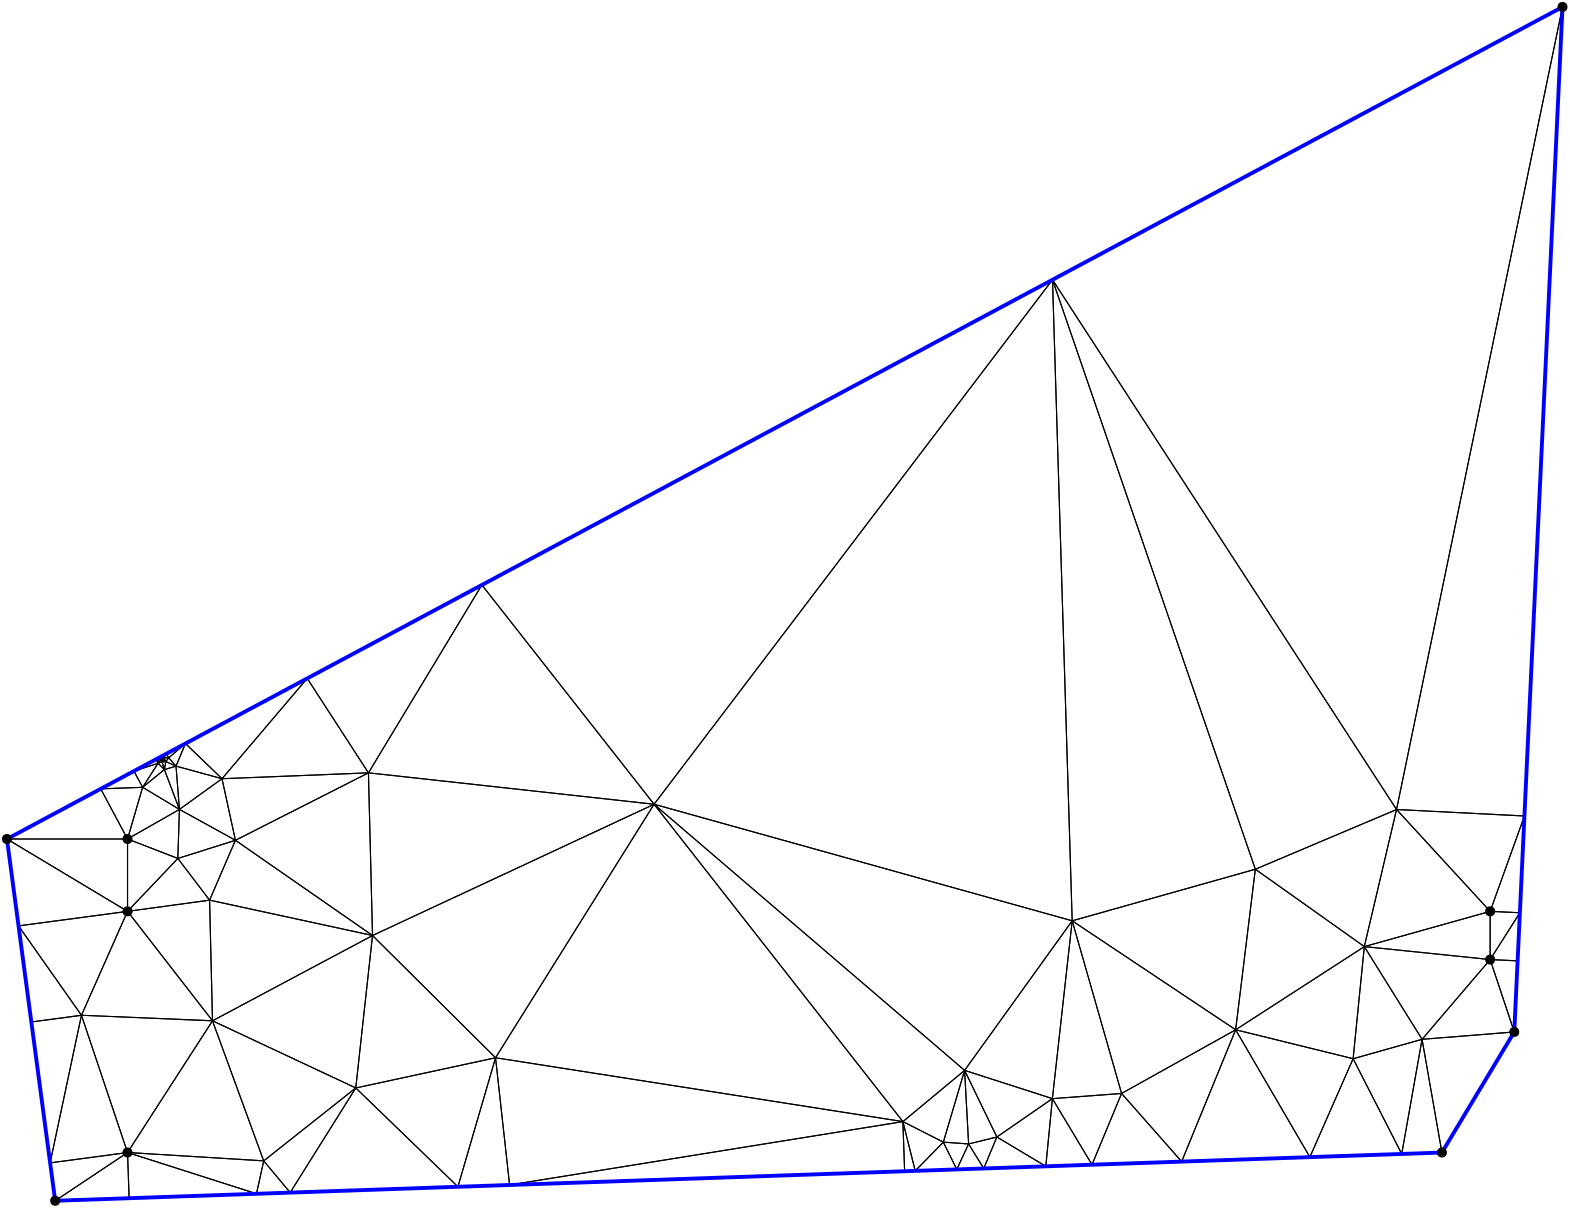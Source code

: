 <?xml version="1.0"?>
<!DOCTYPE ipe SYSTEM "ipe.dtd">
<ipe version="70218" creator="Ipe 7.2.24">
<info created="D:20221020151441" modified="D:20221020151441"/>
<ipestyle name="basic">
<symbol name="mark/disk(sx)" transformations="translations">
<path fill="sym-stroke">
0.6 0 0 0.6 0 0 e
</path>
</symbol>
<anglesize name="22.5 deg" value="22.5"/>
<anglesize name="30 deg" value="30"/>
<anglesize name="45 deg" value="45"/>
<anglesize name="60 deg" value="60"/>
<anglesize name="90 deg" value="90"/>
<arrowsize name="large" value="10"/>
<arrowsize name="small" value="5"/>
<arrowsize name="tiny" value="3"/>
<color name="blue" value="0 0 1"/>
<color name="gray" value="0.745"/>
<color name="green" value="0 1 0"/>
<color name="red" value="1 0 0"/>
<color name="pink" value="1 0.753 0.796"/>
<pen name="heavier" value="0.8"/>
<pen name="fat" value="1.4"/>
<pen name="ultrafat" value="2"/>
<gridsize name="16 pts (~6 mm)" value="16"/>
<gridsize name="32 pts (~12 mm)" value="32"/>
<gridsize name="4 pts" value="4"/>
<gridsize name="8 pts (~3 mm)" value="8"/>
<opacity name="10%" value="0.1"/>
<opacity name="25%" value="0.25"/>
<opacity name="50%" value="0.5"/>
<opacity name="75%" value="0.75"/>
<symbolsize name="large" value="5"/>
<symbolsize name="small" value="2"/>
<symbolsize name="tiny" value="1.1"/>
<textsize name="huge" value="\huge"/>
<textsize name="large" value="\large"/>
<textsize name="small" value="\small"/>
<textsize name="tiny" value="	iny"/>
<tiling name="falling" angle="-60" step="4" width="1"/>
<tiling name="rising" angle="30" step="4" width="1"/>
</ipestyle>
<page>
<layer name="hull"/>
<layer name="constraints"/>
<layer name="triangulation"/>
<layer name="obtuse"/>
<layer name="blub"/>
<layer name="problems"/>
<view layers="hull constraints triangulation obtuse blub" active="triangulation"/>
<path layer="triangulation" stroke="black">
31.5445 602.548 m 
33.3643 588.899 l 
</path>
<path layer="triangulation" stroke="black">
33.3643 588.899 m 
59.4109 606.264 l 
</path>
<path layer="triangulation" stroke="black">
59.4109 606.264 m 
31.5445 602.548 l 
</path>
<path layer="triangulation" stroke="black">
20.1705 687.853 m 
24.7817 653.269 l 
</path>
<path layer="triangulation" stroke="black">
24.7817 653.269 m 
42.8252 655.675 l 
</path>
<path layer="triangulation" stroke="black">
42.8252 655.675 m 
20.1705 687.853 l 
</path>
<path layer="triangulation" stroke="black">
59.4109 719.132 m 
16 719.132 l 
</path>
<path layer="triangulation" stroke="black">
16 719.132 m 
59.4109 693.085 l 
</path>
<path layer="triangulation" stroke="black">
59.4109 693.085 m 
59.4109 719.132 l 
</path>
<path layer="triangulation" stroke="black">
42.8252 655.675 m 
89.9953 653.682 l 
</path>
<path layer="triangulation" stroke="black">
89.9953 653.682 m 
59.4109 693.085 l 
</path>
<path layer="triangulation" stroke="black">
59.4109 693.085 m 
42.8252 655.675 l 
</path>
<path layer="triangulation" stroke="black">
70.8444 747.852 m 
71.3649 748.022 l 
</path>
<path layer="triangulation" stroke="black">
71.3649 748.022 m 
71.1556 748.32 l 
</path>
<path layer="triangulation" stroke="black">
71.1556 748.32 m 
70.8444 747.852 l 
</path>
<path layer="triangulation" stroke="black">
525.442 647.021 m 
500.622 640.031 l 
</path>
<path layer="triangulation" stroke="black">
500.622 640.031 m 
518.122 605.76 l 
</path>
<path layer="triangulation" stroke="black">
518.122 605.76 m 
525.442 647.021 l 
</path>
<path layer="triangulation" stroke="black">
72.531 748.299 m 
74.2297 748.372 l 
</path>
<path layer="triangulation" stroke="black">
74.2297 748.372 m 
73.3747 749.821 l 
</path>
<path layer="triangulation" stroke="black">
73.3747 749.821 m 
72.531 748.299 l 
</path>
<path layer="triangulation" stroke="black">
560.655 692.582 m 
549.953 693.085 l 
</path>
<path layer="triangulation" stroke="black">
549.953 693.085 m 
549.953 675.721 l 
</path>
<path layer="triangulation" stroke="black">
549.953 675.721 m 
560.655 692.582 l 
</path>
<path layer="triangulation" stroke="black">
72.6771 744.127 m 
73.2077 747.005 l 
</path>
<path layer="triangulation" stroke="black">
73.2077 747.005 m 
71.8423 746.85 l 
</path>
<path layer="triangulation" stroke="black">
71.8423 746.85 m 
72.6771 744.127 l 
</path>
<path layer="triangulation" stroke="black">
516.255 729.745 m 
465.423 708.248 l 
</path>
<path layer="triangulation" stroke="black">
465.423 708.248 m 
504.656 680.394 l 
</path>
<path layer="triangulation" stroke="black">
504.656 680.394 m 
516.255 729.745 l 
</path>
<path layer="triangulation" stroke="black">
500.622 640.031 m 
525.442 647.021 l 
</path>
<path layer="triangulation" stroke="black">
525.442 647.021 m 
504.656 680.394 l 
</path>
<path layer="triangulation" stroke="black">
504.656 680.394 m 
500.622 640.031 l 
</path>
<path layer="triangulation" stroke="black">
59.4109 693.085 m 
88.9551 697.116 l 
</path>
<path layer="triangulation" stroke="black">
88.9551 697.116 m 
77.5194 712.13 l 
</path>
<path layer="triangulation" stroke="black">
77.5194 712.13 m 
59.4109 693.085 l 
</path>
<path layer="triangulation" stroke="black">
64.843 737.735 m 
61.7168 743.585 l 
</path>
<path layer="triangulation" stroke="black">
61.7168 743.585 m 
49.7539 737.186 l 
</path>
<path layer="triangulation" stroke="black">
49.7539 737.186 m 
64.843 737.735 l 
</path>
<path layer="triangulation" stroke="black">
562.294 727.412 m 
549.953 693.085 l 
</path>
<path layer="triangulation" stroke="black">
549.953 693.085 m 
560.655 692.582 l 
</path>
<path layer="triangulation" stroke="black">
560.655 692.582 m 
562.294 727.412 l 
</path>
<path layer="triangulation" stroke="black">
16 719.132 m 
20.1705 687.853 l 
</path>
<path layer="triangulation" stroke="black">
20.1705 687.853 m 
59.4109 693.085 l 
</path>
<path layer="triangulation" stroke="black">
59.4109 693.085 m 
16 719.132 l 
</path>
<path layer="triangulation" stroke="black">
71.1556 748.32 m 
70.712 748.396 l 
</path>
<path layer="triangulation" stroke="black">
70.712 748.396 m 
70.8444 747.852 l 
</path>
<path layer="triangulation" stroke="black">
70.8444 747.852 m 
71.1556 748.32 l 
</path>
<path layer="triangulation" stroke="black">
77.5194 712.13 m 
78.0953 729.786 l 
</path>
<path layer="triangulation" stroke="black">
78.0953 729.786 m 
59.4109 719.132 l 
</path>
<path layer="triangulation" stroke="black">
59.4109 719.132 m 
77.5194 712.13 l 
</path>
<path layer="triangulation" stroke="black">
98.2532 718.669 m 
88.9551 697.116 l 
</path>
<path layer="triangulation" stroke="black">
88.9551 697.116 m 
147.606 684.389 l 
</path>
<path layer="triangulation" stroke="black">
147.606 684.389 m 
98.2532 718.669 l 
</path>
<path layer="triangulation" stroke="black">
77.5194 712.13 m 
88.9551 697.116 l 
</path>
<path layer="triangulation" stroke="black">
88.9551 697.116 m 
98.2532 718.669 l 
</path>
<path layer="triangulation" stroke="black">
98.2532 718.669 m 
77.5194 712.13 l 
</path>
<path layer="triangulation" stroke="black">
504.656 680.394 m 
465.423 708.248 l 
</path>
<path layer="triangulation" stroke="black">
465.423 708.248 m 
458.334 650.452 l 
</path>
<path layer="triangulation" stroke="black">
458.334 650.452 m 
504.656 680.394 l 
</path>
<path layer="triangulation" stroke="black">
71.7175 747.943 m 
72.531 748.299 l 
</path>
<path layer="triangulation" stroke="black">
72.531 748.299 m 
71.6041 748.383 l 
</path>
<path layer="triangulation" stroke="black">
71.6041 748.383 m 
71.7175 747.943 l 
</path>
<path layer="triangulation" stroke="black">
49.7539 737.186 m 
16 719.132 l 
</path>
<path layer="triangulation" stroke="black">
16 719.132 m 
59.4109 719.132 l 
</path>
<path layer="triangulation" stroke="black">
59.4109 719.132 m 
49.7539 737.186 l 
</path>
<path layer="triangulation" stroke="black">
71.0254 748.564 m 
70.712 748.396 l 
</path>
<path layer="triangulation" stroke="black">
70.712 748.396 m 
71.1556 748.32 l 
</path>
<path layer="triangulation" stroke="black">
71.1556 748.32 m 
71.0254 748.564 l 
</path>
<path layer="triangulation" stroke="black">
74.2297 748.372 m 
76.866 745.36 l 
</path>
<path layer="triangulation" stroke="black">
76.866 745.36 m 
80.2564 753.501 l 
</path>
<path layer="triangulation" stroke="black">
80.2564 753.501 m 
74.2297 748.372 l 
</path>
<path layer="triangulation" stroke="black">
146.136 742.943 m 
124.1 776.953 l 
</path>
<path layer="triangulation" stroke="black">
124.1 776.953 m 
93.4193 740.835 l 
</path>
<path layer="triangulation" stroke="black">
93.4193 740.835 m 
146.136 742.943 l 
</path>
<path layer="triangulation" stroke="black">
147.606 684.389 m 
89.9953 653.682 l 
</path>
<path layer="triangulation" stroke="black">
89.9953 653.682 m 
141.576 629.505 l 
</path>
<path layer="triangulation" stroke="black">
141.576 629.505 m 
147.606 684.389 l 
</path>
<path layer="triangulation" stroke="black">
516.255 729.745 m 
504.656 680.394 l 
</path>
<path layer="triangulation" stroke="black">
504.656 680.394 m 
549.953 693.085 l 
</path>
<path layer="triangulation" stroke="black">
549.953 693.085 m 
516.255 729.745 l 
</path>
<path layer="triangulation" stroke="black">
98.2532 718.669 m 
146.136 742.943 l 
</path>
<path layer="triangulation" stroke="black">
146.136 742.943 m 
93.4193 740.835 l 
</path>
<path layer="triangulation" stroke="black">
93.4193 740.835 m 
98.2532 718.669 l 
</path>
<path layer="triangulation" stroke="black">
549.953 693.085 m 
504.656 680.394 l 
</path>
<path layer="triangulation" stroke="black">
504.656 680.394 m 
549.953 675.721 l 
</path>
<path layer="triangulation" stroke="black">
549.953 675.721 m 
549.953 693.085 l 
</path>
<path layer="triangulation" stroke="black">
525.442 647.021 m 
532.589 606.264 l 
</path>
<path layer="triangulation" stroke="black">
532.589 606.264 m 
558.636 649.674 l 
</path>
<path layer="triangulation" stroke="black">
558.636 649.674 m 
525.442 647.021 l 
</path>
<path layer="triangulation" stroke="black">
549.953 675.721 m 
559.839 675.256 l 
</path>
<path layer="triangulation" stroke="black">
559.839 675.256 m 
560.655 692.582 l 
</path>
<path layer="triangulation" stroke="black">
560.655 692.582 m 
549.953 675.721 l 
</path>
<path layer="triangulation" stroke="black">
549.953 675.721 m 
558.636 649.674 l 
</path>
<path layer="triangulation" stroke="black">
558.636 649.674 m 
559.839 675.256 l 
</path>
<path layer="triangulation" stroke="black">
559.839 675.256 m 
549.953 675.721 l 
</path>
<path layer="triangulation" stroke="black">
360.757 635.833 m 
338.542 617.394 l 
</path>
<path layer="triangulation" stroke="black">
338.542 617.394 m 
353.102 610.003 l 
</path>
<path layer="triangulation" stroke="black">
353.102 610.003 m 
360.757 635.833 l 
</path>
<path layer="triangulation" stroke="black">
59.9826 589.825 m 
59.4109 606.264 l 
</path>
<path layer="triangulation" stroke="black">
59.4109 606.264 m 
33.3643 588.899 l 
</path>
<path layer="triangulation" stroke="black">
33.3643 588.899 m 
59.9826 589.825 l 
</path>
<path layer="triangulation" stroke="black">
458.334 650.452 m 
465.423 708.248 l 
</path>
<path layer="triangulation" stroke="black">
465.423 708.248 m 
399.487 689.678 l 
</path>
<path layer="triangulation" stroke="black">
399.487 689.678 m 
458.334 650.452 l 
</path>
<path layer="triangulation" stroke="black">
147.606 684.389 m 
191.894 640.376 l 
</path>
<path layer="triangulation" stroke="black">
191.894 640.376 m 
248.968 731.639 l 
</path>
<path layer="triangulation" stroke="black">
248.968 731.639 m 
147.606 684.389 l 
</path>
<path layer="triangulation" stroke="black">
372.373 611.85 m 
392.36 625.664 l 
</path>
<path layer="triangulation" stroke="black">
392.36 625.664 m 
360.757 635.833 l 
</path>
<path layer="triangulation" stroke="black">
360.757 635.833 m 
372.373 611.85 l 
</path>
<path layer="triangulation" stroke="black">
105.833 591.42 m 
108.435 603.259 l 
</path>
<path layer="triangulation" stroke="black">
108.435 603.259 m 
59.4109 606.264 l 
</path>
<path layer="triangulation" stroke="black">
59.4109 606.264 m 
105.833 591.42 l 
</path>
<path layer="triangulation" stroke="black">
42.8252 655.675 m 
31.5445 602.548 l 
</path>
<path layer="triangulation" stroke="black">
31.5445 602.548 m 
59.4109 606.264 l 
</path>
<path layer="triangulation" stroke="black">
59.4109 606.264 m 
42.8252 655.675 l 
</path>
<path layer="triangulation" stroke="black">
42.8252 655.675 m 
24.7817 653.269 l 
</path>
<path layer="triangulation" stroke="black">
24.7817 653.269 m 
31.5445 602.548 l 
</path>
<path layer="triangulation" stroke="black">
31.5445 602.548 m 
42.8252 655.675 l 
</path>
<path layer="triangulation" stroke="black">
89.9953 653.682 m 
42.8252 655.675 l 
</path>
<path layer="triangulation" stroke="black">
42.8252 655.675 m 
59.4109 606.264 l 
</path>
<path layer="triangulation" stroke="black">
59.4109 606.264 m 
89.9953 653.682 l 
</path>
<path layer="triangulation" stroke="black">
59.4109 693.085 m 
20.1705 687.853 l 
</path>
<path layer="triangulation" stroke="black">
20.1705 687.853 m 
42.8252 655.675 l 
</path>
<path layer="triangulation" stroke="black">
42.8252 655.675 m 
59.4109 693.085 l 
</path>
<path layer="triangulation" stroke="black">
191.894 640.376 m 
338.542 617.394 l 
</path>
<path layer="triangulation" stroke="black">
338.542 617.394 m 
248.968 731.639 l 
</path>
<path layer="triangulation" stroke="black">
248.968 731.639 m 
191.894 640.376 l 
</path>
<path layer="triangulation" stroke="black">
59.4109 693.085 m 
89.9953 653.682 l 
</path>
<path layer="triangulation" stroke="black">
89.9953 653.682 m 
88.9551 697.116 l 
</path>
<path layer="triangulation" stroke="black">
88.9551 697.116 m 
59.4109 693.085 l 
</path>
<path layer="triangulation" stroke="black">
59.4109 606.264 m 
59.9826 589.825 l 
</path>
<path layer="triangulation" stroke="black">
59.9826 589.825 m 
105.833 591.42 l 
</path>
<path layer="triangulation" stroke="black">
105.833 591.42 m 
59.4109 606.264 l 
</path>
<path layer="triangulation" stroke="black">
78.0953 729.786 m 
77.5194 712.13 l 
</path>
<path layer="triangulation" stroke="black">
77.5194 712.13 m 
98.2532 718.669 l 
</path>
<path layer="triangulation" stroke="black">
98.2532 718.669 m 
78.0953 729.786 l 
</path>
<path layer="triangulation" stroke="black">
59.4109 719.132 m 
59.4109 693.085 l 
</path>
<path layer="triangulation" stroke="black">
59.4109 693.085 m 
77.5194 712.13 l 
</path>
<path layer="triangulation" stroke="black">
77.5194 712.13 m 
59.4109 719.132 l 
</path>
<path layer="triangulation" stroke="black">
342.984 599.669 m 
353.102 610.003 l 
</path>
<path layer="triangulation" stroke="black">
353.102 610.003 m 
338.542 617.394 l 
</path>
<path layer="triangulation" stroke="black">
338.542 617.394 m 
342.984 599.669 l 
</path>
<path layer="triangulation" stroke="black">
196.957 594.589 m 
338.542 617.394 l 
</path>
<path layer="triangulation" stroke="black">
338.542 617.394 m 
191.894 640.376 l 
</path>
<path layer="triangulation" stroke="black">
191.894 640.376 m 
196.957 594.589 l 
</path>
<path layer="triangulation" stroke="black">
64.843 737.735 m 
78.0953 729.786 l 
</path>
<path layer="triangulation" stroke="black">
78.0953 729.786 m 
72.6771 744.127 l 
</path>
<path layer="triangulation" stroke="black">
72.6771 744.127 m 
64.843 737.735 l 
</path>
<path layer="triangulation" stroke="black">
93.4193 740.835 m 
80.2564 753.501 l 
</path>
<path layer="triangulation" stroke="black">
80.2564 753.501 m 
76.866 745.36 l 
</path>
<path layer="triangulation" stroke="black">
76.866 745.36 m 
93.4193 740.835 l 
</path>
<path layer="triangulation" stroke="black">
76.866 745.36 m 
78.0953 729.786 l 
</path>
<path layer="triangulation" stroke="black">
78.0953 729.786 m 
93.4193 740.835 l 
</path>
<path layer="triangulation" stroke="black">
93.4193 740.835 m 
76.866 745.36 l 
</path>
<path layer="triangulation" stroke="black">
72.6771 744.127 m 
70.3992 746.388 l 
</path>
<path layer="triangulation" stroke="black">
70.3992 746.388 m 
64.843 737.735 l 
</path>
<path layer="triangulation" stroke="black">
64.843 737.735 m 
72.6771 744.127 l 
</path>
<path layer="triangulation" stroke="black">
78.0953 729.786 m 
98.2532 718.669 l 
</path>
<path layer="triangulation" stroke="black">
98.2532 718.669 m 
93.4193 740.835 l 
</path>
<path layer="triangulation" stroke="black">
93.4193 740.835 m 
78.0953 729.786 l 
</path>
<path layer="triangulation" stroke="black">
88.9551 697.116 m 
89.9953 653.682 l 
</path>
<path layer="triangulation" stroke="black">
89.9953 653.682 m 
147.606 684.389 l 
</path>
<path layer="triangulation" stroke="black">
147.606 684.389 m 
88.9551 697.116 l 
</path>
<path layer="triangulation" stroke="black">
76.866 745.36 m 
72.6771 744.127 l 
</path>
<path layer="triangulation" stroke="black">
72.6771 744.127 m 
78.0953 729.786 l 
</path>
<path layer="triangulation" stroke="black">
78.0953 729.786 m 
76.866 745.36 l 
</path>
<path layer="triangulation" stroke="black">
76.866 745.36 m 
74.2297 748.372 l 
</path>
<path layer="triangulation" stroke="black">
74.2297 748.372 m 
73.2077 747.005 l 
</path>
<path layer="triangulation" stroke="black">
73.2077 747.005 m 
76.866 745.36 l 
</path>
<path layer="triangulation" stroke="black">
78.0953 729.786 m 
64.843 737.735 l 
</path>
<path layer="triangulation" stroke="black">
64.843 737.735 m 
59.4109 719.132 l 
</path>
<path layer="triangulation" stroke="black">
59.4109 719.132 m 
78.0953 729.786 l 
</path>
<path layer="triangulation" stroke="black">
70.3992 746.388 m 
61.7168 743.585 l 
</path>
<path layer="triangulation" stroke="black">
61.7168 743.585 m 
64.843 737.735 l 
</path>
<path layer="triangulation" stroke="black">
64.843 737.735 m 
70.3992 746.388 l 
</path>
<path layer="triangulation" stroke="black">
64.843 737.735 m 
49.7539 737.186 l 
</path>
<path layer="triangulation" stroke="black">
49.7539 737.186 m 
59.4109 719.132 l 
</path>
<path layer="triangulation" stroke="black">
59.4109 719.132 m 
64.843 737.735 l 
</path>
<path layer="triangulation" stroke="black">
70.3992 746.388 m 
71.4113 747.484 l 
</path>
<path layer="triangulation" stroke="black">
71.4113 747.484 m 
70.8444 747.852 l 
</path>
<path layer="triangulation" stroke="black">
70.8444 747.852 m 
70.3992 746.388 l 
</path>
<path layer="triangulation" stroke="black">
70.3992 746.388 m 
70.8444 747.852 l 
</path>
<path layer="triangulation" stroke="black">
70.8444 747.852 m 
70.0018 748.016 l 
</path>
<path layer="triangulation" stroke="black">
70.0018 748.016 m 
70.3992 746.388 l 
</path>
<path layer="triangulation" stroke="black">
71.4113 747.484 m 
71.3649 748.022 l 
</path>
<path layer="triangulation" stroke="black">
71.3649 748.022 m 
70.8444 747.852 l 
</path>
<path layer="triangulation" stroke="black">
70.8444 747.852 m 
71.4113 747.484 l 
</path>
<path layer="triangulation" stroke="black">
70.3992 746.388 m 
69.6336 747.82 l 
</path>
<path layer="triangulation" stroke="black">
69.6336 747.82 m 
61.7168 743.585 l 
</path>
<path layer="triangulation" stroke="black">
61.7168 743.585 m 
70.3992 746.388 l 
</path>
<path layer="triangulation" stroke="black">
70.3992 746.388 m 
70.0018 748.016 l 
</path>
<path layer="triangulation" stroke="black">
70.0018 748.016 m 
69.6336 747.82 l 
</path>
<path layer="triangulation" stroke="black">
69.6336 747.82 m 
70.3992 746.388 l 
</path>
<path layer="triangulation" stroke="black">
71.6041 748.383 m 
71.1556 748.32 l 
</path>
<path layer="triangulation" stroke="black">
71.1556 748.32 m 
71.3649 748.022 l 
</path>
<path layer="triangulation" stroke="black">
71.3649 748.022 m 
71.6041 748.383 l 
</path>
<path layer="triangulation" stroke="black">
70.8444 747.852 m 
70.5886 748.33 l 
</path>
<path layer="triangulation" stroke="black">
70.5886 748.33 m 
70.0018 748.016 l 
</path>
<path layer="triangulation" stroke="black">
70.0018 748.016 m 
70.8444 747.852 l 
</path>
<path layer="triangulation" stroke="black">
70.8444 747.852 m 
70.712 748.396 l 
</path>
<path layer="triangulation" stroke="black">
70.712 748.396 m 
70.5886 748.33 l 
</path>
<path layer="triangulation" stroke="black">
70.5886 748.33 m 
70.8444 747.852 l 
</path>
<path layer="triangulation" stroke="black">
71.6041 748.383 m 
71.2796 748.7 l 
</path>
<path layer="triangulation" stroke="black">
71.2796 748.7 m 
71.1556 748.32 l 
</path>
<path layer="triangulation" stroke="black">
71.1556 748.32 m 
71.6041 748.383 l 
</path>
<path layer="triangulation" stroke="black">
71.1556 748.32 m 
71.2796 748.7 l 
</path>
<path layer="triangulation" stroke="black">
71.2796 748.7 m 
71.0254 748.564 l 
</path>
<path layer="triangulation" stroke="black">
71.0254 748.564 m 
71.1556 748.32 l 
</path>
<path layer="triangulation" stroke="black">
71.6041 748.383 m 
71.4001 748.764 l 
</path>
<path layer="triangulation" stroke="black">
71.4001 748.764 m 
71.2796 748.7 l 
</path>
<path layer="triangulation" stroke="black">
71.2796 748.7 m 
71.6041 748.383 l 
</path>
<path layer="triangulation" stroke="black">
71.6041 748.383 m 
71.7918 748.974 l 
</path>
<path layer="triangulation" stroke="black">
71.7918 748.974 m 
71.4001 748.764 l 
</path>
<path layer="triangulation" stroke="black">
71.4001 748.764 m 
71.6041 748.383 l 
</path>
<path layer="triangulation" stroke="black">
71.6041 748.383 m 
72.531 748.299 l 
</path>
<path layer="triangulation" stroke="black">
72.531 748.299 m 
71.7918 748.974 l 
</path>
<path layer="triangulation" stroke="black">
71.7918 748.974 m 
71.6041 748.383 l 
</path>
<path layer="triangulation" stroke="black">
74.2297 748.372 m 
80.2564 753.501 l 
</path>
<path layer="triangulation" stroke="black">
80.2564 753.501 m 
73.3747 749.821 l 
</path>
<path layer="triangulation" stroke="black">
73.3747 749.821 m 
74.2297 748.372 l 
</path>
<path layer="triangulation" stroke="black">
71.7918 748.974 m 
72.531 748.299 l 
</path>
<path layer="triangulation" stroke="black">
72.531 748.299 m 
73.3747 749.821 l 
</path>
<path layer="triangulation" stroke="black">
73.3747 749.821 m 
71.7918 748.974 l 
</path>
<path layer="triangulation" stroke="black">
73.2077 747.005 m 
72.6771 744.127 l 
</path>
<path layer="triangulation" stroke="black">
72.6771 744.127 m 
76.866 745.36 l 
</path>
<path layer="triangulation" stroke="black">
76.866 745.36 m 
73.2077 747.005 l 
</path>
<path layer="triangulation" stroke="black">
71.3649 748.022 m 
71.7175 747.943 l 
</path>
<path layer="triangulation" stroke="black">
71.7175 747.943 m 
71.6041 748.383 l 
</path>
<path layer="triangulation" stroke="black">
71.6041 748.383 m 
71.3649 748.022 l 
</path>
<path layer="triangulation" stroke="black">
71.8423 746.85 m 
70.3992 746.388 l 
</path>
<path layer="triangulation" stroke="black">
70.3992 746.388 m 
72.6771 744.127 l 
</path>
<path layer="triangulation" stroke="black">
72.6771 744.127 m 
71.8423 746.85 l 
</path>
<path layer="triangulation" stroke="black">
71.4113 747.484 m 
71.7175 747.943 l 
</path>
<path layer="triangulation" stroke="black">
71.7175 747.943 m 
71.3649 748.022 l 
</path>
<path layer="triangulation" stroke="black">
71.3649 748.022 m 
71.4113 747.484 l 
</path>
<path layer="triangulation" stroke="black">
72.0108 747.549 m 
73.2077 747.005 l 
</path>
<path layer="triangulation" stroke="black">
73.2077 747.005 m 
72.531 748.299 l 
</path>
<path layer="triangulation" stroke="black">
72.531 748.299 m 
72.0108 747.549 l 
</path>
<path layer="triangulation" stroke="black">
72.531 748.299 m 
73.2077 747.005 l 
</path>
<path layer="triangulation" stroke="black">
73.2077 747.005 m 
74.2297 748.372 l 
</path>
<path layer="triangulation" stroke="black">
74.2297 748.372 m 
72.531 748.299 l 
</path>
<path layer="triangulation" stroke="black">
72.531 748.299 m 
71.7175 747.943 l 
</path>
<path layer="triangulation" stroke="black">
71.7175 747.943 m 
72.0108 747.549 l 
</path>
<path layer="triangulation" stroke="black">
72.0108 747.549 m 
72.531 748.299 l 
</path>
<path layer="triangulation" stroke="black">
71.4113 747.484 m 
72.0108 747.549 l 
</path>
<path layer="triangulation" stroke="black">
72.0108 747.549 m 
71.7175 747.943 l 
</path>
<path layer="triangulation" stroke="black">
71.7175 747.943 m 
71.4113 747.484 l 
</path>
<path layer="triangulation" stroke="black">
71.4113 747.484 m 
70.3992 746.388 l 
</path>
<path layer="triangulation" stroke="black">
70.3992 746.388 m 
71.8423 746.85 l 
</path>
<path layer="triangulation" stroke="black">
71.8423 746.85 m 
71.4113 747.484 l 
</path>
<path layer="triangulation" stroke="black">
72.0108 747.549 m 
71.8423 746.85 l 
</path>
<path layer="triangulation" stroke="black">
71.8423 746.85 m 
73.2077 747.005 l 
</path>
<path layer="triangulation" stroke="black">
73.2077 747.005 m 
72.0108 747.549 l 
</path>
<path layer="triangulation" stroke="black">
72.0108 747.549 m 
71.4113 747.484 l 
</path>
<path layer="triangulation" stroke="black">
71.4113 747.484 m 
71.8423 746.85 l 
</path>
<path layer="triangulation" stroke="black">
71.8423 746.85 m 
72.0108 747.549 l 
</path>
<path layer="triangulation" stroke="black">
392.36 625.664 m 
399.487 689.678 l 
</path>
<path layer="triangulation" stroke="black">
399.487 689.678 m 
360.757 635.833 l 
</path>
<path layer="triangulation" stroke="black">
360.757 635.833 m 
392.36 625.664 l 
</path>
<path layer="triangulation" stroke="black">
248.968 731.639 m 
338.542 617.394 l 
</path>
<path layer="triangulation" stroke="black">
338.542 617.394 m 
360.757 635.833 l 
</path>
<path layer="triangulation" stroke="black">
360.757 635.833 m 
248.968 731.639 l 
</path>
<path layer="triangulation" stroke="black">
108.435 603.259 m 
141.576 629.505 l 
</path>
<path layer="triangulation" stroke="black">
141.576 629.505 m 
89.9953 653.682 l 
</path>
<path layer="triangulation" stroke="black">
89.9953 653.682 m 
108.435 603.259 l 
</path>
<path layer="triangulation" stroke="black">
141.576 629.505 m 
178.35 593.942 l 
</path>
<path layer="triangulation" stroke="black">
178.35 593.942 m 
191.894 640.376 l 
</path>
<path layer="triangulation" stroke="black">
191.894 640.376 m 
141.576 629.505 l 
</path>
<path layer="triangulation" stroke="black">
146.136 742.943 m 
147.606 684.389 l 
</path>
<path layer="triangulation" stroke="black">
147.606 684.389 m 
248.968 731.639 l 
</path>
<path layer="triangulation" stroke="black">
248.968 731.639 m 
146.136 742.943 l 
</path>
<path layer="triangulation" stroke="black">
98.2532 718.669 m 
147.606 684.389 l 
</path>
<path layer="triangulation" stroke="black">
147.606 684.389 m 
146.136 742.943 l 
</path>
<path layer="triangulation" stroke="black">
146.136 742.943 m 
98.2532 718.669 l 
</path>
<path layer="triangulation" stroke="black">
141.576 629.505 m 
191.894 640.376 l 
</path>
<path layer="triangulation" stroke="black">
191.894 640.376 m 
147.606 684.389 l 
</path>
<path layer="triangulation" stroke="black">
147.606 684.389 m 
141.576 629.505 l 
</path>
<path layer="triangulation" stroke="black">
93.4193 740.835 m 
124.1 776.953 l 
</path>
<path layer="triangulation" stroke="black">
124.1 776.953 m 
80.2564 753.501 l 
</path>
<path layer="triangulation" stroke="black">
80.2564 753.501 m 
93.4193 740.835 l 
</path>
<path layer="triangulation" stroke="black">
146.136 742.943 m 
248.968 731.639 l 
</path>
<path layer="triangulation" stroke="black">
248.968 731.639 m 
186.978 810.585 l 
</path>
<path layer="triangulation" stroke="black">
186.978 810.585 m 
146.136 742.943 l 
</path>
<path layer="triangulation" stroke="black">
146.136 742.943 m 
186.978 810.585 l 
</path>
<path layer="triangulation" stroke="black">
186.978 810.585 m 
124.1 776.953 l 
</path>
<path layer="triangulation" stroke="black">
124.1 776.953 m 
146.136 742.943 l 
</path>
<path layer="triangulation" stroke="black">
248.968 731.639 m 
392.398 920.461 l 
</path>
<path layer="triangulation" stroke="black">
392.398 920.461 m 
186.978 810.585 l 
</path>
<path layer="triangulation" stroke="black">
186.978 810.585 m 
248.968 731.639 l 
</path>
<path layer="triangulation" stroke="black">
372.373 611.85 m 
360.757 635.833 l 
</path>
<path layer="triangulation" stroke="black">
360.757 635.833 m 
362.199 609.349 l 
</path>
<path layer="triangulation" stroke="black">
362.199 609.349 m 
372.373 611.85 l 
</path>
<path layer="triangulation" stroke="black">
549.953 693.085 m 
562.294 727.412 l 
</path>
<path layer="triangulation" stroke="black">
562.294 727.412 m 
516.255 729.745 l 
</path>
<path layer="triangulation" stroke="black">
516.255 729.745 m 
549.953 693.085 l 
</path>
<path layer="triangulation" stroke="black">
392.398 920.461 m 
248.968 731.639 l 
</path>
<path layer="triangulation" stroke="black">
248.968 731.639 m 
399.487 689.678 l 
</path>
<path layer="triangulation" stroke="black">
399.487 689.678 m 
392.398 920.461 l 
</path>
<path layer="triangulation" stroke="black">
576 1018.67 m 
392.398 920.461 l 
</path>
<path layer="triangulation" stroke="black">
392.398 920.461 m 
516.255 729.745 l 
</path>
<path layer="triangulation" stroke="black">
516.255 729.745 m 
576 1018.67 l 
</path>
<path layer="triangulation" stroke="black">
576 1018.67 m 
516.255 729.745 l 
</path>
<path layer="triangulation" stroke="black">
516.255 729.745 m 
562.294 727.412 l 
</path>
<path layer="triangulation" stroke="black">
562.294 727.412 m 
576 1018.67 l 
</path>
<path layer="triangulation" stroke="black">
392.398 920.461 m 
465.423 708.248 l 
</path>
<path layer="triangulation" stroke="black">
465.423 708.248 m 
516.255 729.745 l 
</path>
<path layer="triangulation" stroke="black">
516.255 729.745 m 
392.398 920.461 l 
</path>
<path layer="triangulation" stroke="black">
392.398 920.461 m 
399.487 689.678 l 
</path>
<path layer="triangulation" stroke="black">
399.487 689.678 m 
465.423 708.248 l 
</path>
<path layer="triangulation" stroke="black">
465.423 708.248 m 
392.398 920.461 l 
</path>
<path layer="triangulation" stroke="black">
248.968 731.639 m 
360.757 635.833 l 
</path>
<path layer="triangulation" stroke="black">
360.757 635.833 m 
399.487 689.678 l 
</path>
<path layer="triangulation" stroke="black">
399.487 689.678 m 
248.968 731.639 l 
</path>
<path layer="triangulation" stroke="black">
438.893 603.005 m 
458.334 650.452 l 
</path>
<path layer="triangulation" stroke="black">
458.334 650.452 m 
417.273 627.529 l 
</path>
<path layer="triangulation" stroke="black">
417.273 627.529 m 
438.893 603.005 l 
</path>
<path layer="triangulation" stroke="black">
500.622 640.031 m 
504.656 680.394 l 
</path>
<path layer="triangulation" stroke="black">
504.656 680.394 m 
458.334 650.452 l 
</path>
<path layer="triangulation" stroke="black">
458.334 650.452 m 
500.622 640.031 l 
</path>
<path layer="triangulation" stroke="black">
549.953 675.721 m 
525.442 647.021 l 
</path>
<path layer="triangulation" stroke="black">
525.442 647.021 m 
558.636 649.674 l 
</path>
<path layer="triangulation" stroke="black">
558.636 649.674 m 
549.953 675.721 l 
</path>
<path layer="triangulation" stroke="black">
549.953 675.721 m 
504.656 680.394 l 
</path>
<path layer="triangulation" stroke="black">
504.656 680.394 m 
525.442 647.021 l 
</path>
<path layer="triangulation" stroke="black">
525.442 647.021 m 
549.953 675.721 l 
</path>
<path layer="triangulation" stroke="black">
438.893 603.005 m 
417.273 627.529 l 
</path>
<path layer="triangulation" stroke="black">
417.273 627.529 m 
406.62 601.882 l 
</path>
<path layer="triangulation" stroke="black">
406.62 601.882 m 
438.893 603.005 l 
</path>
<path layer="triangulation" stroke="black">
458.334 650.452 m 
399.487 689.678 l 
</path>
<path layer="triangulation" stroke="black">
399.487 689.678 m 
417.273 627.529 l 
</path>
<path layer="triangulation" stroke="black">
417.273 627.529 m 
458.334 650.452 l 
</path>
<path layer="triangulation" stroke="black">
485.055 604.61 m 
458.334 650.452 l 
</path>
<path layer="triangulation" stroke="black">
458.334 650.452 m 
438.893 603.005 l 
</path>
<path layer="triangulation" stroke="black">
438.893 603.005 m 
485.055 604.61 l 
</path>
<path layer="triangulation" stroke="black">
500.622 640.031 m 
458.334 650.452 l 
</path>
<path layer="triangulation" stroke="black">
458.334 650.452 m 
485.055 604.61 l 
</path>
<path layer="triangulation" stroke="black">
485.055 604.61 m 
500.622 640.031 l 
</path>
<path layer="triangulation" stroke="black">
525.442 647.021 m 
518.122 605.76 l 
</path>
<path layer="triangulation" stroke="black">
518.122 605.76 m 
532.589 606.264 l 
</path>
<path layer="triangulation" stroke="black">
532.589 606.264 m 
525.442 647.021 l 
</path>
<path layer="triangulation" stroke="black">
500.622 640.031 m 
485.055 604.61 l 
</path>
<path layer="triangulation" stroke="black">
485.055 604.61 m 
518.122 605.76 l 
</path>
<path layer="triangulation" stroke="black">
518.122 605.76 m 
500.622 640.031 l 
</path>
<path layer="triangulation" stroke="black">
417.273 627.529 m 
392.36 625.664 l 
</path>
<path layer="triangulation" stroke="black">
392.36 625.664 m 
406.62 601.882 l 
</path>
<path layer="triangulation" stroke="black">
406.62 601.882 m 
417.273 627.529 l 
</path>
<path layer="triangulation" stroke="black">
417.273 627.529 m 
399.487 689.678 l 
</path>
<path layer="triangulation" stroke="black">
399.487 689.678 m 
392.36 625.664 l 
</path>
<path layer="triangulation" stroke="black">
392.36 625.664 m 
417.273 627.529 l 
</path>
<path layer="triangulation" stroke="black">
357.945 600.189 m 
367.65 600.527 l 
</path>
<path layer="triangulation" stroke="black">
367.65 600.527 m 
362.199 609.349 l 
</path>
<path layer="triangulation" stroke="black">
362.199 609.349 m 
357.945 600.189 l 
</path>
<path layer="triangulation" stroke="black">
389.988 601.304 m 
392.36 625.664 l 
</path>
<path layer="triangulation" stroke="black">
392.36 625.664 m 
372.373 611.85 l 
</path>
<path layer="triangulation" stroke="black">
372.373 611.85 m 
389.988 601.304 l 
</path>
<path layer="triangulation" stroke="black">
196.957 594.589 m 
339.163 599.536 l 
</path>
<path layer="triangulation" stroke="black">
339.163 599.536 m 
338.542 617.394 l 
</path>
<path layer="triangulation" stroke="black">
338.542 617.394 m 
196.957 594.589 l 
</path>
<path layer="triangulation" stroke="black">
362.199 609.349 m 
360.757 635.833 l 
</path>
<path layer="triangulation" stroke="black">
360.757 635.833 m 
353.102 610.003 l 
</path>
<path layer="triangulation" stroke="black">
353.102 610.003 m 
362.199 609.349 l 
</path>
<path layer="triangulation" stroke="black">
59.4109 606.264 m 
108.435 603.259 l 
</path>
<path layer="triangulation" stroke="black">
108.435 603.259 m 
89.9953 653.682 l 
</path>
<path layer="triangulation" stroke="black">
89.9953 653.682 m 
59.4109 606.264 l 
</path>
<path layer="triangulation" stroke="black">
117.962 591.842 m 
178.35 593.942 l 
</path>
<path layer="triangulation" stroke="black">
178.35 593.942 m 
141.576 629.505 l 
</path>
<path layer="triangulation" stroke="black">
141.576 629.505 m 
117.962 591.842 l 
</path>
<path layer="triangulation" stroke="black">
339.163 599.536 m 
342.984 599.669 l 
</path>
<path layer="triangulation" stroke="black">
342.984 599.669 m 
338.542 617.394 l 
</path>
<path layer="triangulation" stroke="black">
338.542 617.394 m 
339.163 599.536 l 
</path>
<path layer="triangulation" stroke="black">
191.894 640.376 m 
178.35 593.942 l 
</path>
<path layer="triangulation" stroke="black">
178.35 593.942 m 
196.957 594.589 l 
</path>
<path layer="triangulation" stroke="black">
196.957 594.589 m 
191.894 640.376 l 
</path>
<path layer="triangulation" stroke="black">
141.576 629.505 m 
108.435 603.259 l 
</path>
<path layer="triangulation" stroke="black">
108.435 603.259 m 
117.962 591.842 l 
</path>
<path layer="triangulation" stroke="black">
117.962 591.842 m 
141.576 629.505 l 
</path>
<path layer="triangulation" stroke="black">
105.833 591.42 m 
117.962 591.842 l 
</path>
<path layer="triangulation" stroke="black">
117.962 591.842 m 
108.435 603.259 l 
</path>
<path layer="triangulation" stroke="black">
108.435 603.259 m 
105.833 591.42 l 
</path>
<path layer="triangulation" stroke="black">
342.984 599.669 m 
357.945 600.189 l 
</path>
<path layer="triangulation" stroke="black">
357.945 600.189 m 
353.102 610.003 l 
</path>
<path layer="triangulation" stroke="black">
353.102 610.003 m 
342.984 599.669 l 
</path>
<path layer="triangulation" stroke="black">
357.945 600.189 m 
362.199 609.349 l 
</path>
<path layer="triangulation" stroke="black">
362.199 609.349 m 
353.102 610.003 l 
</path>
<path layer="triangulation" stroke="black">
353.102 610.003 m 
357.945 600.189 l 
</path>
<path layer="triangulation" stroke="black">
367.65 600.527 m 
372.373 611.85 l 
</path>
<path layer="triangulation" stroke="black">
372.373 611.85 m 
362.199 609.349 l 
</path>
<path layer="triangulation" stroke="black">
362.199 609.349 m 
367.65 600.527 l 
</path>
<path layer="triangulation" stroke="black">
389.988 601.304 m 
372.373 611.85 l 
</path>
<path layer="triangulation" stroke="black">
372.373 611.85 m 
367.65 600.527 l 
</path>
<path layer="triangulation" stroke="black">
367.65 600.527 m 
389.988 601.304 l 
</path>
<path layer="triangulation" stroke="black">
406.62 601.882 m 
392.36 625.664 l 
</path>
<path layer="triangulation" stroke="black">
392.36 625.664 m 
389.988 601.304 l 
</path>
<path layer="triangulation" stroke="black">
389.988 601.304 m 
406.62 601.882 l 
</path>
<path layer="hull" stroke="blue" pen="fat">
16 719.132 m 
33.3643 588.899 l 
</path>
<path layer="hull" stroke="blue" pen="fat">
33.3643 588.899 m 
532.589 606.264 l 
</path>
<path layer="hull" stroke="blue" pen="fat">
532.589 606.264 m 
558.636 649.674 l 
</path>
<path layer="hull" stroke="blue" pen="fat">
558.636 649.674 m 
576 1018.67 l 
</path>
<path layer="hull" stroke="blue" pen="fat">
576 1018.67 m 
16 719.132 l 
</path>
<use layer="points" name="mark/disk(sx)" pos="532.589 606.264" size="normal" stroke="black"/>
<use layer="points" name="mark/disk(sx)" pos="549.953 693.085" size="normal" stroke="black"/>
<use layer="points" name="mark/disk(sx)" pos="59.4109 719.132" size="normal" stroke="black"/>
<use layer="points" name="mark/disk(sx)" pos="59.4109 693.085" size="normal" stroke="black"/>
<use layer="points" name="mark/disk(sx)" pos="558.636 649.674" size="normal" stroke="black"/>
<use layer="points" name="mark/disk(sx)" pos="59.4109 606.264" size="normal" stroke="black"/>
<use layer="points" name="mark/disk(sx)" pos="576 1018.67" size="normal" stroke="black"/>
<use layer="points" name="mark/disk(sx)" pos="16 719.132" size="normal" stroke="black"/>
<use layer="points" name="mark/disk(sx)" pos="549.953 675.721" size="normal" stroke="black"/>
<use layer="points" name="mark/disk(sx)" pos="33.3643 588.899" size="normal" stroke="black"/>
</page>
</ipe>
